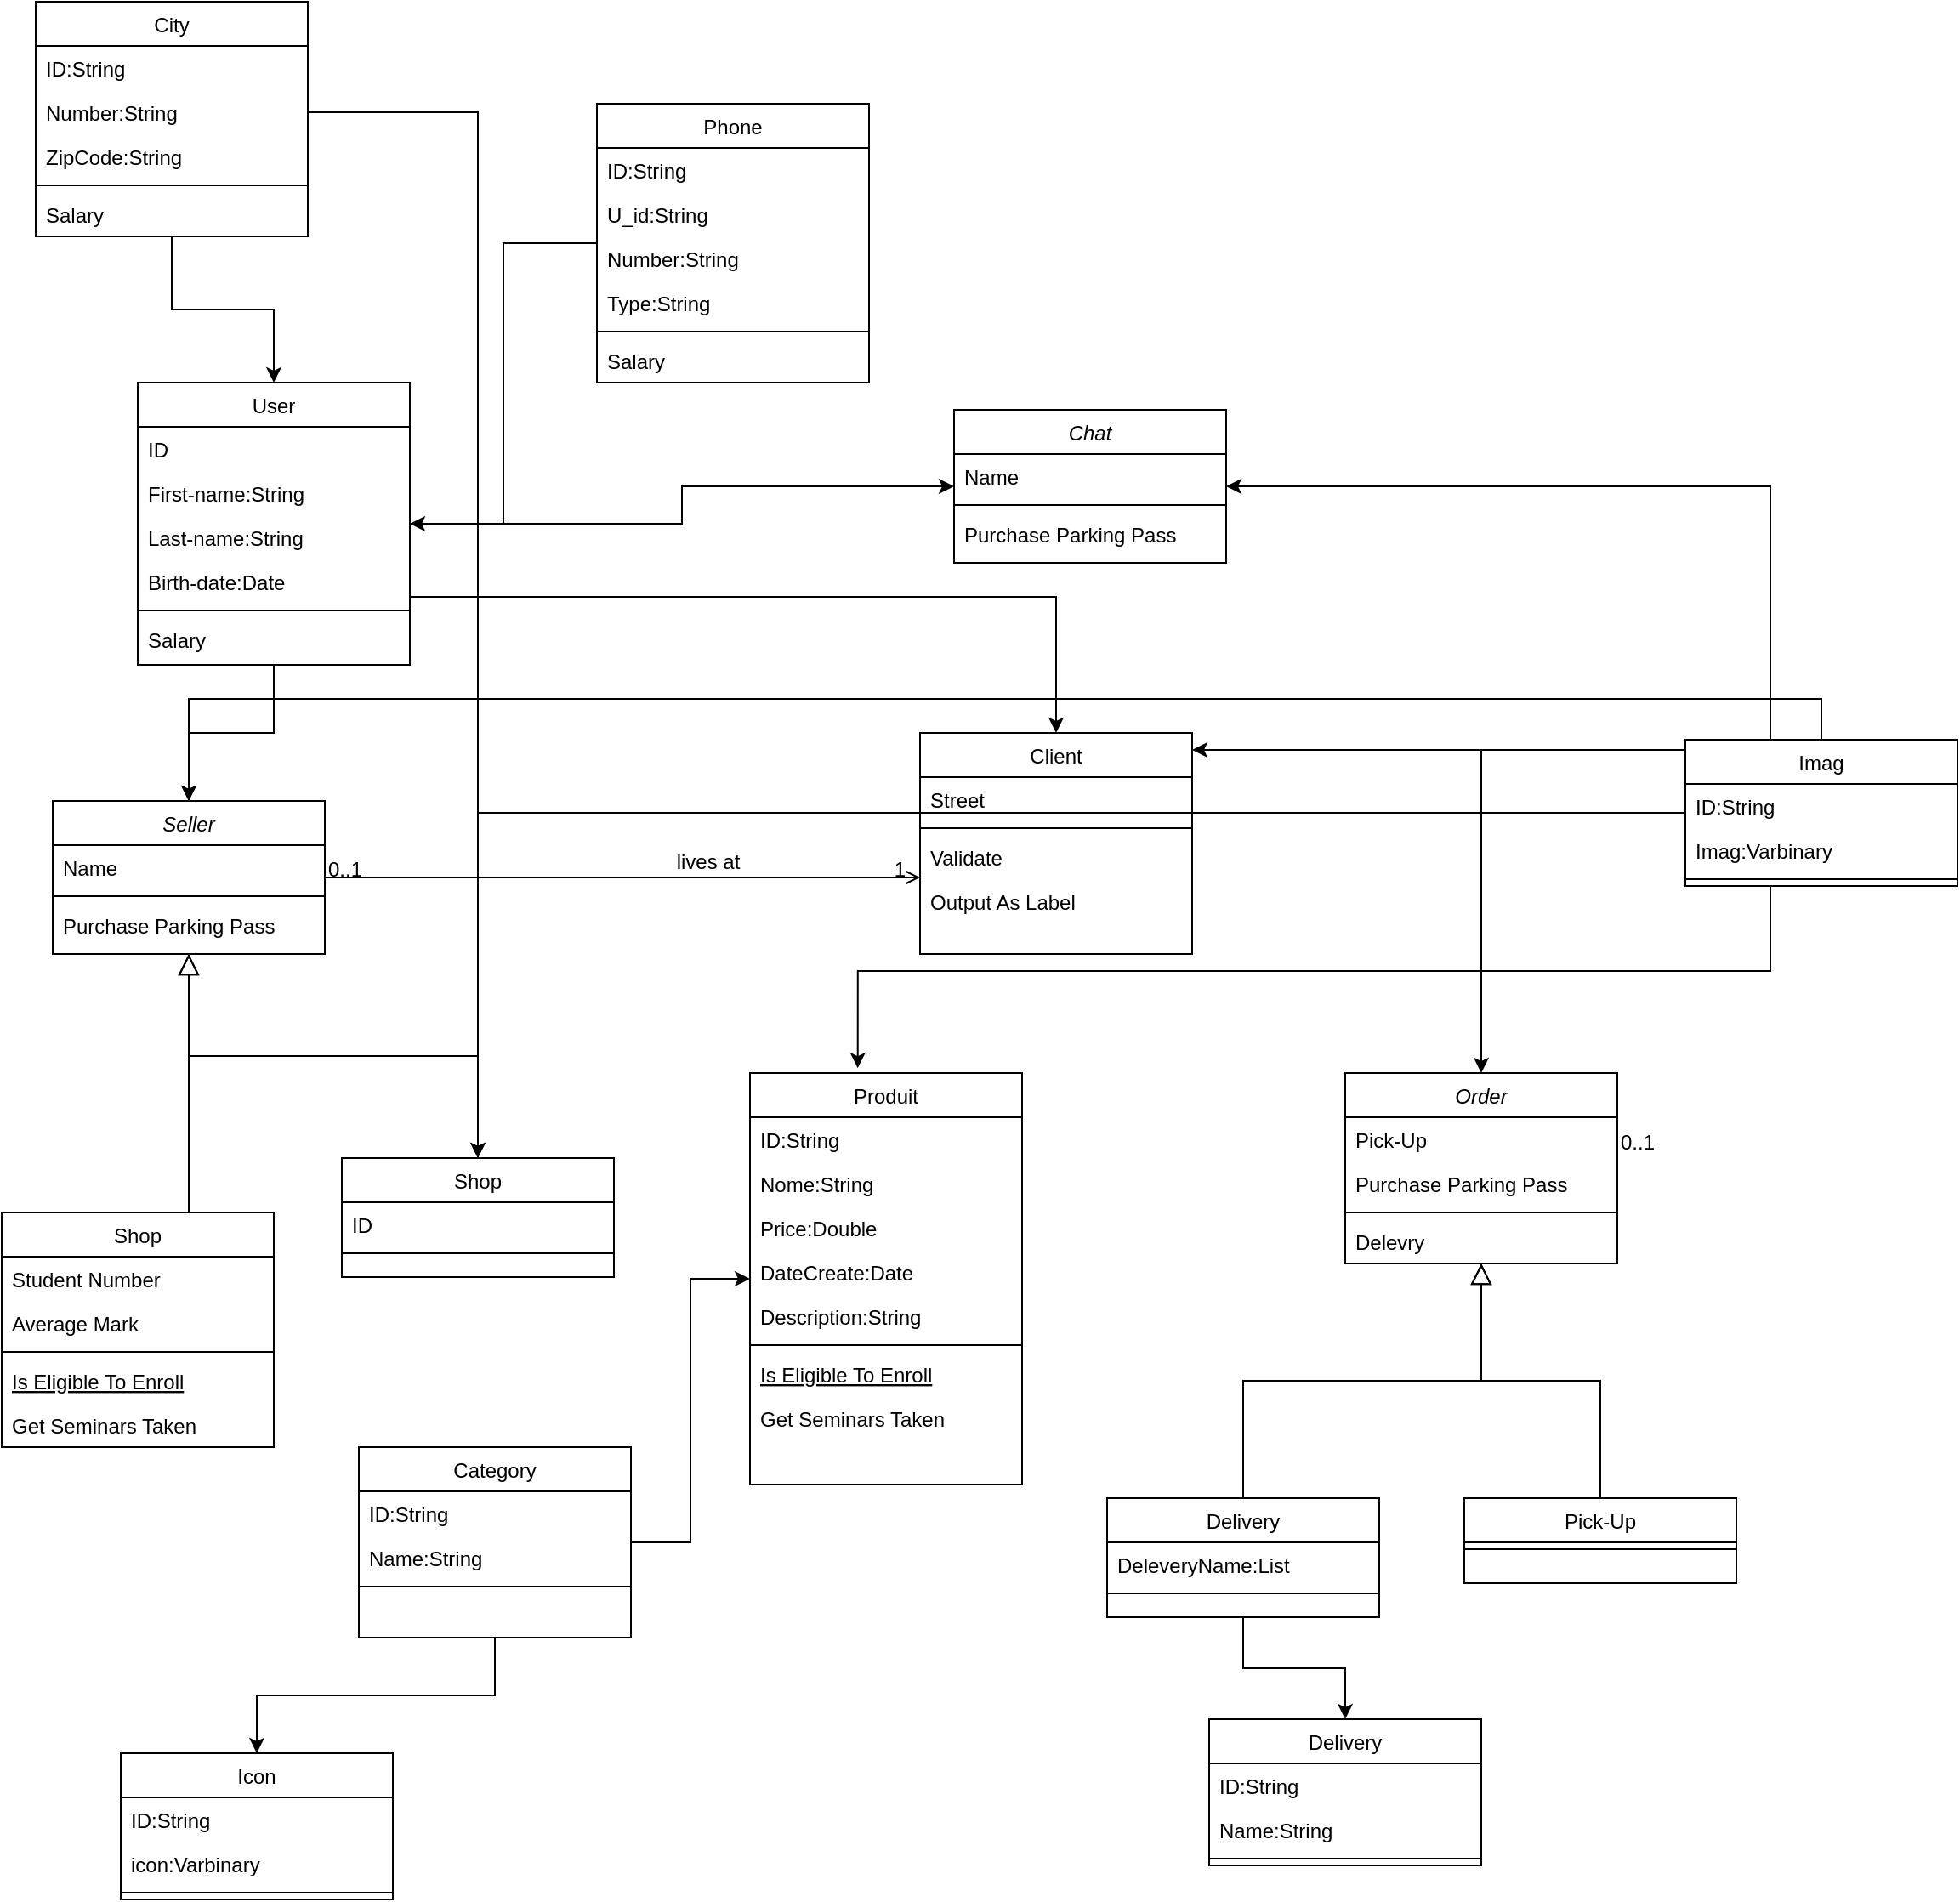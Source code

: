 <mxfile version="14.7.2" type="github">
  <diagram id="C5RBs43oDa-KdzZeNtuy" name="Page-1">
    <mxGraphModel dx="1447" dy="1989" grid="1" gridSize="10" guides="1" tooltips="1" connect="1" arrows="1" fold="1" page="1" pageScale="1" pageWidth="827" pageHeight="1169" math="0" shadow="0">
      <root>
        <mxCell id="WIyWlLk6GJQsqaUBKTNV-0" />
        <mxCell id="WIyWlLk6GJQsqaUBKTNV-1" parent="WIyWlLk6GJQsqaUBKTNV-0" />
        <mxCell id="zkfFHV4jXpPFQw0GAbJ--0" value="Seller" style="swimlane;fontStyle=2;align=center;verticalAlign=top;childLayout=stackLayout;horizontal=1;startSize=26;horizontalStack=0;resizeParent=1;resizeLast=0;collapsible=1;marginBottom=0;rounded=0;shadow=0;strokeWidth=1;" parent="WIyWlLk6GJQsqaUBKTNV-1" vertex="1">
          <mxGeometry x="40" y="230" width="160" height="90" as="geometry">
            <mxRectangle x="230" y="140" width="160" height="26" as="alternateBounds" />
          </mxGeometry>
        </mxCell>
        <mxCell id="zkfFHV4jXpPFQw0GAbJ--1" value="Name" style="text;align=left;verticalAlign=top;spacingLeft=4;spacingRight=4;overflow=hidden;rotatable=0;points=[[0,0.5],[1,0.5]];portConstraint=eastwest;" parent="zkfFHV4jXpPFQw0GAbJ--0" vertex="1">
          <mxGeometry y="26" width="160" height="26" as="geometry" />
        </mxCell>
        <mxCell id="zkfFHV4jXpPFQw0GAbJ--4" value="" style="line;html=1;strokeWidth=1;align=left;verticalAlign=middle;spacingTop=-1;spacingLeft=3;spacingRight=3;rotatable=0;labelPosition=right;points=[];portConstraint=eastwest;" parent="zkfFHV4jXpPFQw0GAbJ--0" vertex="1">
          <mxGeometry y="52" width="160" height="8" as="geometry" />
        </mxCell>
        <mxCell id="zkfFHV4jXpPFQw0GAbJ--5" value="Purchase Parking Pass" style="text;align=left;verticalAlign=top;spacingLeft=4;spacingRight=4;overflow=hidden;rotatable=0;points=[[0,0.5],[1,0.5]];portConstraint=eastwest;" parent="zkfFHV4jXpPFQw0GAbJ--0" vertex="1">
          <mxGeometry y="60" width="160" height="26" as="geometry" />
        </mxCell>
        <mxCell id="zkfFHV4jXpPFQw0GAbJ--6" value="Shop" style="swimlane;fontStyle=0;align=center;verticalAlign=top;childLayout=stackLayout;horizontal=1;startSize=26;horizontalStack=0;resizeParent=1;resizeLast=0;collapsible=1;marginBottom=0;rounded=0;shadow=0;strokeWidth=1;" parent="WIyWlLk6GJQsqaUBKTNV-1" vertex="1">
          <mxGeometry x="10" y="472" width="160" height="138" as="geometry">
            <mxRectangle x="130" y="380" width="160" height="26" as="alternateBounds" />
          </mxGeometry>
        </mxCell>
        <mxCell id="zkfFHV4jXpPFQw0GAbJ--7" value="Student Number" style="text;align=left;verticalAlign=top;spacingLeft=4;spacingRight=4;overflow=hidden;rotatable=0;points=[[0,0.5],[1,0.5]];portConstraint=eastwest;" parent="zkfFHV4jXpPFQw0GAbJ--6" vertex="1">
          <mxGeometry y="26" width="160" height="26" as="geometry" />
        </mxCell>
        <mxCell id="zkfFHV4jXpPFQw0GAbJ--8" value="Average Mark" style="text;align=left;verticalAlign=top;spacingLeft=4;spacingRight=4;overflow=hidden;rotatable=0;points=[[0,0.5],[1,0.5]];portConstraint=eastwest;rounded=0;shadow=0;html=0;" parent="zkfFHV4jXpPFQw0GAbJ--6" vertex="1">
          <mxGeometry y="52" width="160" height="26" as="geometry" />
        </mxCell>
        <mxCell id="zkfFHV4jXpPFQw0GAbJ--9" value="" style="line;html=1;strokeWidth=1;align=left;verticalAlign=middle;spacingTop=-1;spacingLeft=3;spacingRight=3;rotatable=0;labelPosition=right;points=[];portConstraint=eastwest;" parent="zkfFHV4jXpPFQw0GAbJ--6" vertex="1">
          <mxGeometry y="78" width="160" height="8" as="geometry" />
        </mxCell>
        <mxCell id="zkfFHV4jXpPFQw0GAbJ--10" value="Is Eligible To Enroll" style="text;align=left;verticalAlign=top;spacingLeft=4;spacingRight=4;overflow=hidden;rotatable=0;points=[[0,0.5],[1,0.5]];portConstraint=eastwest;fontStyle=4" parent="zkfFHV4jXpPFQw0GAbJ--6" vertex="1">
          <mxGeometry y="86" width="160" height="26" as="geometry" />
        </mxCell>
        <mxCell id="zkfFHV4jXpPFQw0GAbJ--11" value="Get Seminars Taken" style="text;align=left;verticalAlign=top;spacingLeft=4;spacingRight=4;overflow=hidden;rotatable=0;points=[[0,0.5],[1,0.5]];portConstraint=eastwest;" parent="zkfFHV4jXpPFQw0GAbJ--6" vertex="1">
          <mxGeometry y="112" width="160" height="26" as="geometry" />
        </mxCell>
        <mxCell id="zkfFHV4jXpPFQw0GAbJ--12" value="" style="endArrow=block;endSize=10;endFill=0;shadow=0;strokeWidth=1;rounded=0;edgeStyle=elbowEdgeStyle;elbow=vertical;" parent="WIyWlLk6GJQsqaUBKTNV-1" source="zkfFHV4jXpPFQw0GAbJ--6" target="zkfFHV4jXpPFQw0GAbJ--0" edge="1">
          <mxGeometry width="160" relative="1" as="geometry">
            <mxPoint x="200" y="203" as="sourcePoint" />
            <mxPoint x="200" y="203" as="targetPoint" />
            <Array as="points">
              <mxPoint x="120" y="380" />
            </Array>
          </mxGeometry>
        </mxCell>
        <mxCell id="zkfFHV4jXpPFQw0GAbJ--13" value="Shop" style="swimlane;fontStyle=0;align=center;verticalAlign=top;childLayout=stackLayout;horizontal=1;startSize=26;horizontalStack=0;resizeParent=1;resizeLast=0;collapsible=1;marginBottom=0;rounded=0;shadow=0;strokeWidth=1;" parent="WIyWlLk6GJQsqaUBKTNV-1" vertex="1">
          <mxGeometry x="210" y="440" width="160" height="70" as="geometry">
            <mxRectangle x="340" y="380" width="170" height="26" as="alternateBounds" />
          </mxGeometry>
        </mxCell>
        <mxCell id="zkfFHV4jXpPFQw0GAbJ--14" value="ID" style="text;align=left;verticalAlign=top;spacingLeft=4;spacingRight=4;overflow=hidden;rotatable=0;points=[[0,0.5],[1,0.5]];portConstraint=eastwest;" parent="zkfFHV4jXpPFQw0GAbJ--13" vertex="1">
          <mxGeometry y="26" width="160" height="26" as="geometry" />
        </mxCell>
        <mxCell id="zkfFHV4jXpPFQw0GAbJ--15" value="" style="line;html=1;strokeWidth=1;align=left;verticalAlign=middle;spacingTop=-1;spacingLeft=3;spacingRight=3;rotatable=0;labelPosition=right;points=[];portConstraint=eastwest;" parent="zkfFHV4jXpPFQw0GAbJ--13" vertex="1">
          <mxGeometry y="52" width="160" height="8" as="geometry" />
        </mxCell>
        <mxCell id="zkfFHV4jXpPFQw0GAbJ--16" value="" style="endArrow=block;endSize=10;endFill=0;shadow=0;strokeWidth=1;rounded=0;edgeStyle=elbowEdgeStyle;elbow=vertical;" parent="WIyWlLk6GJQsqaUBKTNV-1" source="zkfFHV4jXpPFQw0GAbJ--13" target="zkfFHV4jXpPFQw0GAbJ--0" edge="1">
          <mxGeometry width="160" relative="1" as="geometry">
            <mxPoint x="210" y="373" as="sourcePoint" />
            <mxPoint x="310" y="271" as="targetPoint" />
          </mxGeometry>
        </mxCell>
        <mxCell id="zkfFHV4jXpPFQw0GAbJ--17" value="Client" style="swimlane;fontStyle=0;align=center;verticalAlign=top;childLayout=stackLayout;horizontal=1;startSize=26;horizontalStack=0;resizeParent=1;resizeLast=0;collapsible=1;marginBottom=0;rounded=0;shadow=0;strokeWidth=1;" parent="WIyWlLk6GJQsqaUBKTNV-1" vertex="1">
          <mxGeometry x="550" y="190" width="160" height="130" as="geometry">
            <mxRectangle x="550" y="140" width="160" height="26" as="alternateBounds" />
          </mxGeometry>
        </mxCell>
        <mxCell id="zkfFHV4jXpPFQw0GAbJ--18" value="Street" style="text;align=left;verticalAlign=top;spacingLeft=4;spacingRight=4;overflow=hidden;rotatable=0;points=[[0,0.5],[1,0.5]];portConstraint=eastwest;" parent="zkfFHV4jXpPFQw0GAbJ--17" vertex="1">
          <mxGeometry y="26" width="160" height="26" as="geometry" />
        </mxCell>
        <mxCell id="zkfFHV4jXpPFQw0GAbJ--23" value="" style="line;html=1;strokeWidth=1;align=left;verticalAlign=middle;spacingTop=-1;spacingLeft=3;spacingRight=3;rotatable=0;labelPosition=right;points=[];portConstraint=eastwest;" parent="zkfFHV4jXpPFQw0GAbJ--17" vertex="1">
          <mxGeometry y="52" width="160" height="8" as="geometry" />
        </mxCell>
        <mxCell id="zkfFHV4jXpPFQw0GAbJ--24" value="Validate" style="text;align=left;verticalAlign=top;spacingLeft=4;spacingRight=4;overflow=hidden;rotatable=0;points=[[0,0.5],[1,0.5]];portConstraint=eastwest;" parent="zkfFHV4jXpPFQw0GAbJ--17" vertex="1">
          <mxGeometry y="60" width="160" height="26" as="geometry" />
        </mxCell>
        <mxCell id="zkfFHV4jXpPFQw0GAbJ--25" value="Output As Label" style="text;align=left;verticalAlign=top;spacingLeft=4;spacingRight=4;overflow=hidden;rotatable=0;points=[[0,0.5],[1,0.5]];portConstraint=eastwest;" parent="zkfFHV4jXpPFQw0GAbJ--17" vertex="1">
          <mxGeometry y="86" width="160" height="26" as="geometry" />
        </mxCell>
        <mxCell id="zkfFHV4jXpPFQw0GAbJ--26" value="" style="endArrow=open;shadow=0;strokeWidth=1;rounded=0;endFill=1;edgeStyle=elbowEdgeStyle;elbow=vertical;" parent="WIyWlLk6GJQsqaUBKTNV-1" source="zkfFHV4jXpPFQw0GAbJ--0" target="zkfFHV4jXpPFQw0GAbJ--17" edge="1">
          <mxGeometry x="0.5" y="41" relative="1" as="geometry">
            <mxPoint x="380" y="192" as="sourcePoint" />
            <mxPoint x="540" y="192" as="targetPoint" />
            <mxPoint x="-40" y="32" as="offset" />
          </mxGeometry>
        </mxCell>
        <mxCell id="zkfFHV4jXpPFQw0GAbJ--27" value="0..1" style="resizable=0;align=left;verticalAlign=bottom;labelBackgroundColor=none;fontSize=12;" parent="zkfFHV4jXpPFQw0GAbJ--26" connectable="0" vertex="1">
          <mxGeometry x="-1" relative="1" as="geometry">
            <mxPoint y="4" as="offset" />
          </mxGeometry>
        </mxCell>
        <mxCell id="zkfFHV4jXpPFQw0GAbJ--28" value="1" style="resizable=0;align=right;verticalAlign=bottom;labelBackgroundColor=none;fontSize=12;" parent="zkfFHV4jXpPFQw0GAbJ--26" connectable="0" vertex="1">
          <mxGeometry x="1" relative="1" as="geometry">
            <mxPoint x="-7" y="4" as="offset" />
          </mxGeometry>
        </mxCell>
        <mxCell id="zkfFHV4jXpPFQw0GAbJ--29" value="lives at" style="text;html=1;resizable=0;points=[];;align=center;verticalAlign=middle;labelBackgroundColor=none;rounded=0;shadow=0;strokeWidth=1;fontSize=12;" parent="zkfFHV4jXpPFQw0GAbJ--26" vertex="1" connectable="0">
          <mxGeometry x="0.5" y="49" relative="1" as="geometry">
            <mxPoint x="-38" y="40" as="offset" />
          </mxGeometry>
        </mxCell>
        <mxCell id="lSDASiZeVF4eeY2CgTY7-0" value="Chat" style="swimlane;fontStyle=2;align=center;verticalAlign=top;childLayout=stackLayout;horizontal=1;startSize=26;horizontalStack=0;resizeParent=1;resizeLast=0;collapsible=1;marginBottom=0;rounded=0;shadow=0;strokeWidth=1;" parent="WIyWlLk6GJQsqaUBKTNV-1" vertex="1">
          <mxGeometry x="570" width="160" height="90" as="geometry">
            <mxRectangle x="230" y="140" width="160" height="26" as="alternateBounds" />
          </mxGeometry>
        </mxCell>
        <mxCell id="lSDASiZeVF4eeY2CgTY7-1" value="Name" style="text;align=left;verticalAlign=top;spacingLeft=4;spacingRight=4;overflow=hidden;rotatable=0;points=[[0,0.5],[1,0.5]];portConstraint=eastwest;" parent="lSDASiZeVF4eeY2CgTY7-0" vertex="1">
          <mxGeometry y="26" width="160" height="26" as="geometry" />
        </mxCell>
        <mxCell id="lSDASiZeVF4eeY2CgTY7-2" value="" style="line;html=1;strokeWidth=1;align=left;verticalAlign=middle;spacingTop=-1;spacingLeft=3;spacingRight=3;rotatable=0;labelPosition=right;points=[];portConstraint=eastwest;" parent="lSDASiZeVF4eeY2CgTY7-0" vertex="1">
          <mxGeometry y="52" width="160" height="8" as="geometry" />
        </mxCell>
        <mxCell id="lSDASiZeVF4eeY2CgTY7-3" value="Purchase Parking Pass" style="text;align=left;verticalAlign=top;spacingLeft=4;spacingRight=4;overflow=hidden;rotatable=0;points=[[0,0.5],[1,0.5]];portConstraint=eastwest;" parent="lSDASiZeVF4eeY2CgTY7-0" vertex="1">
          <mxGeometry y="60" width="160" height="26" as="geometry" />
        </mxCell>
        <mxCell id="lSDASiZeVF4eeY2CgTY7-8" value="Produit" style="swimlane;fontStyle=0;align=center;verticalAlign=top;childLayout=stackLayout;horizontal=1;startSize=26;horizontalStack=0;resizeParent=1;resizeLast=0;collapsible=1;marginBottom=0;rounded=0;shadow=0;strokeWidth=1;" parent="WIyWlLk6GJQsqaUBKTNV-1" vertex="1">
          <mxGeometry x="450" y="390" width="160" height="242" as="geometry">
            <mxRectangle x="130" y="380" width="160" height="26" as="alternateBounds" />
          </mxGeometry>
        </mxCell>
        <mxCell id="lSDASiZeVF4eeY2CgTY7-9" value="ID:String" style="text;align=left;verticalAlign=top;spacingLeft=4;spacingRight=4;overflow=hidden;rotatable=0;points=[[0,0.5],[1,0.5]];portConstraint=eastwest;" parent="lSDASiZeVF4eeY2CgTY7-8" vertex="1">
          <mxGeometry y="26" width="160" height="26" as="geometry" />
        </mxCell>
        <mxCell id="lSDASiZeVF4eeY2CgTY7-10" value="Nome:String" style="text;align=left;verticalAlign=top;spacingLeft=4;spacingRight=4;overflow=hidden;rotatable=0;points=[[0,0.5],[1,0.5]];portConstraint=eastwest;rounded=0;shadow=0;html=0;" parent="lSDASiZeVF4eeY2CgTY7-8" vertex="1">
          <mxGeometry y="52" width="160" height="26" as="geometry" />
        </mxCell>
        <mxCell id="lSDASiZeVF4eeY2CgTY7-48" value="Price:Double" style="text;align=left;verticalAlign=top;spacingLeft=4;spacingRight=4;overflow=hidden;rotatable=0;points=[[0,0.5],[1,0.5]];portConstraint=eastwest;rounded=0;shadow=0;html=0;" parent="lSDASiZeVF4eeY2CgTY7-8" vertex="1">
          <mxGeometry y="78" width="160" height="26" as="geometry" />
        </mxCell>
        <mxCell id="lSDASiZeVF4eeY2CgTY7-49" value="DateCreate:Date" style="text;align=left;verticalAlign=top;spacingLeft=4;spacingRight=4;overflow=hidden;rotatable=0;points=[[0,0.5],[1,0.5]];portConstraint=eastwest;rounded=0;shadow=0;html=0;" parent="lSDASiZeVF4eeY2CgTY7-8" vertex="1">
          <mxGeometry y="104" width="160" height="26" as="geometry" />
        </mxCell>
        <mxCell id="lSDASiZeVF4eeY2CgTY7-50" value="Description:String" style="text;align=left;verticalAlign=top;spacingLeft=4;spacingRight=4;overflow=hidden;rotatable=0;points=[[0,0.5],[1,0.5]];portConstraint=eastwest;rounded=0;shadow=0;html=0;" parent="lSDASiZeVF4eeY2CgTY7-8" vertex="1">
          <mxGeometry y="130" width="160" height="26" as="geometry" />
        </mxCell>
        <mxCell id="lSDASiZeVF4eeY2CgTY7-11" value="" style="line;html=1;strokeWidth=1;align=left;verticalAlign=middle;spacingTop=-1;spacingLeft=3;spacingRight=3;rotatable=0;labelPosition=right;points=[];portConstraint=eastwest;" parent="lSDASiZeVF4eeY2CgTY7-8" vertex="1">
          <mxGeometry y="156" width="160" height="8" as="geometry" />
        </mxCell>
        <mxCell id="lSDASiZeVF4eeY2CgTY7-12" value="Is Eligible To Enroll" style="text;align=left;verticalAlign=top;spacingLeft=4;spacingRight=4;overflow=hidden;rotatable=0;points=[[0,0.5],[1,0.5]];portConstraint=eastwest;fontStyle=4" parent="lSDASiZeVF4eeY2CgTY7-8" vertex="1">
          <mxGeometry y="164" width="160" height="26" as="geometry" />
        </mxCell>
        <mxCell id="lSDASiZeVF4eeY2CgTY7-13" value="Get Seminars Taken" style="text;align=left;verticalAlign=top;spacingLeft=4;spacingRight=4;overflow=hidden;rotatable=0;points=[[0,0.5],[1,0.5]];portConstraint=eastwest;" parent="lSDASiZeVF4eeY2CgTY7-8" vertex="1">
          <mxGeometry y="190" width="160" height="26" as="geometry" />
        </mxCell>
        <mxCell id="lSDASiZeVF4eeY2CgTY7-20" value="Order" style="swimlane;fontStyle=2;align=center;verticalAlign=top;childLayout=stackLayout;horizontal=1;startSize=26;horizontalStack=0;resizeParent=1;resizeLast=0;collapsible=1;marginBottom=0;rounded=0;shadow=0;strokeWidth=1;" parent="WIyWlLk6GJQsqaUBKTNV-1" vertex="1">
          <mxGeometry x="800" y="390" width="160" height="112" as="geometry">
            <mxRectangle x="230" y="140" width="160" height="26" as="alternateBounds" />
          </mxGeometry>
        </mxCell>
        <mxCell id="lSDASiZeVF4eeY2CgTY7-34" value="Pick-Up" style="text;align=left;verticalAlign=top;spacingLeft=4;spacingRight=4;overflow=hidden;rotatable=0;points=[[0,0.5],[1,0.5]];portConstraint=eastwest;" parent="lSDASiZeVF4eeY2CgTY7-20" vertex="1">
          <mxGeometry y="26" width="160" height="26" as="geometry" />
        </mxCell>
        <mxCell id="lSDASiZeVF4eeY2CgTY7-23" value="Purchase Parking Pass" style="text;align=left;verticalAlign=top;spacingLeft=4;spacingRight=4;overflow=hidden;rotatable=0;points=[[0,0.5],[1,0.5]];portConstraint=eastwest;" parent="lSDASiZeVF4eeY2CgTY7-20" vertex="1">
          <mxGeometry y="52" width="160" height="26" as="geometry" />
        </mxCell>
        <mxCell id="lSDASiZeVF4eeY2CgTY7-22" value="" style="line;html=1;strokeWidth=1;align=left;verticalAlign=middle;spacingTop=-1;spacingLeft=3;spacingRight=3;rotatable=0;labelPosition=right;points=[];portConstraint=eastwest;" parent="lSDASiZeVF4eeY2CgTY7-20" vertex="1">
          <mxGeometry y="78" width="160" height="8" as="geometry" />
        </mxCell>
        <mxCell id="lSDASiZeVF4eeY2CgTY7-35" value="Delevry" style="text;align=left;verticalAlign=top;spacingLeft=4;spacingRight=4;overflow=hidden;rotatable=0;points=[[0,0.5],[1,0.5]];portConstraint=eastwest;" parent="lSDASiZeVF4eeY2CgTY7-20" vertex="1">
          <mxGeometry y="86" width="160" height="26" as="geometry" />
        </mxCell>
        <mxCell id="lSDASiZeVF4eeY2CgTY7-28" value="" style="endArrow=block;endSize=10;endFill=0;shadow=0;strokeWidth=1;rounded=0;edgeStyle=elbowEdgeStyle;elbow=vertical;exitX=0.5;exitY=0;exitDx=0;exitDy=0;" parent="WIyWlLk6GJQsqaUBKTNV-1" source="lSDASiZeVF4eeY2CgTY7-36" target="lSDASiZeVF4eeY2CgTY7-20" edge="1">
          <mxGeometry width="160" relative="1" as="geometry">
            <mxPoint x="740" y="640" as="sourcePoint" />
            <mxPoint x="860" y="403" as="targetPoint" />
          </mxGeometry>
        </mxCell>
        <mxCell id="lSDASiZeVF4eeY2CgTY7-29" value="Pick-Up" style="swimlane;fontStyle=0;align=center;verticalAlign=top;childLayout=stackLayout;horizontal=1;startSize=26;horizontalStack=0;resizeParent=1;resizeLast=0;collapsible=1;marginBottom=0;rounded=0;shadow=0;strokeWidth=1;" parent="WIyWlLk6GJQsqaUBKTNV-1" vertex="1">
          <mxGeometry x="870" y="640" width="160" height="50" as="geometry">
            <mxRectangle x="340" y="380" width="170" height="26" as="alternateBounds" />
          </mxGeometry>
        </mxCell>
        <mxCell id="lSDASiZeVF4eeY2CgTY7-31" value="" style="line;html=1;strokeWidth=1;align=left;verticalAlign=middle;spacingTop=-1;spacingLeft=3;spacingRight=3;rotatable=0;labelPosition=right;points=[];portConstraint=eastwest;" parent="lSDASiZeVF4eeY2CgTY7-29" vertex="1">
          <mxGeometry y="26" width="160" height="8" as="geometry" />
        </mxCell>
        <mxCell id="lSDASiZeVF4eeY2CgTY7-32" value="" style="endArrow=block;endSize=10;endFill=0;shadow=0;strokeWidth=1;rounded=0;edgeStyle=elbowEdgeStyle;elbow=vertical;" parent="WIyWlLk6GJQsqaUBKTNV-1" source="lSDASiZeVF4eeY2CgTY7-29" target="lSDASiZeVF4eeY2CgTY7-20" edge="1">
          <mxGeometry width="160" relative="1" as="geometry">
            <mxPoint x="870" y="573" as="sourcePoint" />
            <mxPoint x="970" y="471" as="targetPoint" />
          </mxGeometry>
        </mxCell>
        <mxCell id="lSDASiZeVF4eeY2CgTY7-33" value="0..1" style="resizable=0;align=left;verticalAlign=bottom;labelBackgroundColor=none;fontSize=12;" parent="WIyWlLk6GJQsqaUBKTNV-1" connectable="0" vertex="1">
          <mxGeometry x="960.0" y="439.571" as="geometry" />
        </mxCell>
        <mxCell id="lSDASiZeVF4eeY2CgTY7-47" style="edgeStyle=orthogonalEdgeStyle;rounded=0;orthogonalLoop=1;jettySize=auto;html=1;entryX=0.5;entryY=0;entryDx=0;entryDy=0;" parent="WIyWlLk6GJQsqaUBKTNV-1" source="lSDASiZeVF4eeY2CgTY7-36" target="lSDASiZeVF4eeY2CgTY7-43" edge="1">
          <mxGeometry relative="1" as="geometry" />
        </mxCell>
        <mxCell id="lSDASiZeVF4eeY2CgTY7-36" value="Delivery" style="swimlane;fontStyle=0;align=center;verticalAlign=top;childLayout=stackLayout;horizontal=1;startSize=26;horizontalStack=0;resizeParent=1;resizeLast=0;collapsible=1;marginBottom=0;rounded=0;shadow=0;strokeWidth=1;" parent="WIyWlLk6GJQsqaUBKTNV-1" vertex="1">
          <mxGeometry x="660" y="640" width="160" height="70" as="geometry">
            <mxRectangle x="130" y="380" width="160" height="26" as="alternateBounds" />
          </mxGeometry>
        </mxCell>
        <mxCell id="lSDASiZeVF4eeY2CgTY7-37" value="DeleveryName:List" style="text;align=left;verticalAlign=top;spacingLeft=4;spacingRight=4;overflow=hidden;rotatable=0;points=[[0,0.5],[1,0.5]];portConstraint=eastwest;" parent="lSDASiZeVF4eeY2CgTY7-36" vertex="1">
          <mxGeometry y="26" width="160" height="26" as="geometry" />
        </mxCell>
        <mxCell id="lSDASiZeVF4eeY2CgTY7-39" value="" style="line;html=1;strokeWidth=1;align=left;verticalAlign=middle;spacingTop=-1;spacingLeft=3;spacingRight=3;rotatable=0;labelPosition=right;points=[];portConstraint=eastwest;" parent="lSDASiZeVF4eeY2CgTY7-36" vertex="1">
          <mxGeometry y="52" width="160" height="8" as="geometry" />
        </mxCell>
        <mxCell id="lSDASiZeVF4eeY2CgTY7-43" value="Delivery" style="swimlane;fontStyle=0;align=center;verticalAlign=top;childLayout=stackLayout;horizontal=1;startSize=26;horizontalStack=0;resizeParent=1;resizeLast=0;collapsible=1;marginBottom=0;rounded=0;shadow=0;strokeWidth=1;" parent="WIyWlLk6GJQsqaUBKTNV-1" vertex="1">
          <mxGeometry x="720" y="770" width="160" height="86" as="geometry">
            <mxRectangle x="130" y="380" width="160" height="26" as="alternateBounds" />
          </mxGeometry>
        </mxCell>
        <mxCell id="lSDASiZeVF4eeY2CgTY7-44" value="ID:String" style="text;align=left;verticalAlign=top;spacingLeft=4;spacingRight=4;overflow=hidden;rotatable=0;points=[[0,0.5],[1,0.5]];portConstraint=eastwest;" parent="lSDASiZeVF4eeY2CgTY7-43" vertex="1">
          <mxGeometry y="26" width="160" height="26" as="geometry" />
        </mxCell>
        <mxCell id="lSDASiZeVF4eeY2CgTY7-46" value="Name:String" style="text;align=left;verticalAlign=top;spacingLeft=4;spacingRight=4;overflow=hidden;rotatable=0;points=[[0,0.5],[1,0.5]];portConstraint=eastwest;" parent="lSDASiZeVF4eeY2CgTY7-43" vertex="1">
          <mxGeometry y="52" width="160" height="26" as="geometry" />
        </mxCell>
        <mxCell id="lSDASiZeVF4eeY2CgTY7-45" value="" style="line;html=1;strokeWidth=1;align=left;verticalAlign=middle;spacingTop=-1;spacingLeft=3;spacingRight=3;rotatable=0;labelPosition=right;points=[];portConstraint=eastwest;" parent="lSDASiZeVF4eeY2CgTY7-43" vertex="1">
          <mxGeometry y="78" width="160" height="8" as="geometry" />
        </mxCell>
        <mxCell id="lSDASiZeVF4eeY2CgTY7-56" style="edgeStyle=orthogonalEdgeStyle;rounded=0;orthogonalLoop=1;jettySize=auto;html=1;" parent="WIyWlLk6GJQsqaUBKTNV-1" source="lSDASiZeVF4eeY2CgTY7-53" target="lSDASiZeVF4eeY2CgTY7-8" edge="1">
          <mxGeometry relative="1" as="geometry" />
        </mxCell>
        <mxCell id="lSDASiZeVF4eeY2CgTY7-70" style="edgeStyle=orthogonalEdgeStyle;rounded=0;orthogonalLoop=1;jettySize=auto;html=1;entryX=0.5;entryY=0;entryDx=0;entryDy=0;" parent="WIyWlLk6GJQsqaUBKTNV-1" source="lSDASiZeVF4eeY2CgTY7-53" target="lSDASiZeVF4eeY2CgTY7-58" edge="1">
          <mxGeometry relative="1" as="geometry" />
        </mxCell>
        <mxCell id="lSDASiZeVF4eeY2CgTY7-53" value="Category" style="swimlane;fontStyle=0;align=center;verticalAlign=top;childLayout=stackLayout;horizontal=1;startSize=26;horizontalStack=0;resizeParent=1;resizeLast=0;collapsible=1;marginBottom=0;rounded=0;shadow=0;strokeWidth=1;" parent="WIyWlLk6GJQsqaUBKTNV-1" vertex="1">
          <mxGeometry x="220" y="610" width="160" height="112" as="geometry">
            <mxRectangle x="340" y="380" width="170" height="26" as="alternateBounds" />
          </mxGeometry>
        </mxCell>
        <mxCell id="lSDASiZeVF4eeY2CgTY7-54" value="ID:String" style="text;align=left;verticalAlign=top;spacingLeft=4;spacingRight=4;overflow=hidden;rotatable=0;points=[[0,0.5],[1,0.5]];portConstraint=eastwest;" parent="lSDASiZeVF4eeY2CgTY7-53" vertex="1">
          <mxGeometry y="26" width="160" height="26" as="geometry" />
        </mxCell>
        <mxCell id="lSDASiZeVF4eeY2CgTY7-57" value="Name:String" style="text;align=left;verticalAlign=top;spacingLeft=4;spacingRight=4;overflow=hidden;rotatable=0;points=[[0,0.5],[1,0.5]];portConstraint=eastwest;" parent="lSDASiZeVF4eeY2CgTY7-53" vertex="1">
          <mxGeometry y="52" width="160" height="26" as="geometry" />
        </mxCell>
        <mxCell id="lSDASiZeVF4eeY2CgTY7-55" value="" style="line;html=1;strokeWidth=1;align=left;verticalAlign=middle;spacingTop=-1;spacingLeft=3;spacingRight=3;rotatable=0;labelPosition=right;points=[];portConstraint=eastwest;" parent="lSDASiZeVF4eeY2CgTY7-53" vertex="1">
          <mxGeometry y="78" width="160" height="8" as="geometry" />
        </mxCell>
        <mxCell id="lSDASiZeVF4eeY2CgTY7-58" value="Icon" style="swimlane;fontStyle=0;align=center;verticalAlign=top;childLayout=stackLayout;horizontal=1;startSize=26;horizontalStack=0;resizeParent=1;resizeLast=0;collapsible=1;marginBottom=0;rounded=0;shadow=0;strokeWidth=1;" parent="WIyWlLk6GJQsqaUBKTNV-1" vertex="1">
          <mxGeometry x="80" y="790" width="160" height="86" as="geometry">
            <mxRectangle x="340" y="380" width="170" height="26" as="alternateBounds" />
          </mxGeometry>
        </mxCell>
        <mxCell id="lSDASiZeVF4eeY2CgTY7-59" value="ID:String" style="text;align=left;verticalAlign=top;spacingLeft=4;spacingRight=4;overflow=hidden;rotatable=0;points=[[0,0.5],[1,0.5]];portConstraint=eastwest;" parent="lSDASiZeVF4eeY2CgTY7-58" vertex="1">
          <mxGeometry y="26" width="160" height="26" as="geometry" />
        </mxCell>
        <mxCell id="lSDASiZeVF4eeY2CgTY7-60" value="icon:Varbinary" style="text;align=left;verticalAlign=top;spacingLeft=4;spacingRight=4;overflow=hidden;rotatable=0;points=[[0,0.5],[1,0.5]];portConstraint=eastwest;" parent="lSDASiZeVF4eeY2CgTY7-58" vertex="1">
          <mxGeometry y="52" width="160" height="26" as="geometry" />
        </mxCell>
        <mxCell id="lSDASiZeVF4eeY2CgTY7-61" value="" style="line;html=1;strokeWidth=1;align=left;verticalAlign=middle;spacingTop=-1;spacingLeft=3;spacingRight=3;rotatable=0;labelPosition=right;points=[];portConstraint=eastwest;" parent="lSDASiZeVF4eeY2CgTY7-58" vertex="1">
          <mxGeometry y="78" width="160" height="8" as="geometry" />
        </mxCell>
        <mxCell id="lSDASiZeVF4eeY2CgTY7-77" style="edgeStyle=orthogonalEdgeStyle;rounded=0;orthogonalLoop=1;jettySize=auto;html=1;entryX=0.396;entryY=-0.012;entryDx=0;entryDy=0;entryPerimeter=0;" parent="WIyWlLk6GJQsqaUBKTNV-1" source="lSDASiZeVF4eeY2CgTY7-71" target="lSDASiZeVF4eeY2CgTY7-8" edge="1">
          <mxGeometry relative="1" as="geometry">
            <Array as="points">
              <mxPoint x="1050" y="330" />
              <mxPoint x="513" y="330" />
            </Array>
          </mxGeometry>
        </mxCell>
        <mxCell id="lSDASiZeVF4eeY2CgTY7-81" style="edgeStyle=orthogonalEdgeStyle;rounded=0;orthogonalLoop=1;jettySize=auto;html=1;" parent="WIyWlLk6GJQsqaUBKTNV-1" source="lSDASiZeVF4eeY2CgTY7-71" target="lSDASiZeVF4eeY2CgTY7-0" edge="1">
          <mxGeometry relative="1" as="geometry">
            <Array as="points">
              <mxPoint x="1050" y="45" />
            </Array>
          </mxGeometry>
        </mxCell>
        <mxCell id="lSDASiZeVF4eeY2CgTY7-82" style="edgeStyle=orthogonalEdgeStyle;rounded=0;orthogonalLoop=1;jettySize=auto;html=1;" parent="WIyWlLk6GJQsqaUBKTNV-1" source="lSDASiZeVF4eeY2CgTY7-71" target="lSDASiZeVF4eeY2CgTY7-20" edge="1">
          <mxGeometry relative="1" as="geometry">
            <Array as="points">
              <mxPoint x="880" y="200" />
            </Array>
          </mxGeometry>
        </mxCell>
        <mxCell id="lSDASiZeVF4eeY2CgTY7-83" style="edgeStyle=orthogonalEdgeStyle;rounded=0;orthogonalLoop=1;jettySize=auto;html=1;" parent="WIyWlLk6GJQsqaUBKTNV-1" source="lSDASiZeVF4eeY2CgTY7-71" target="zkfFHV4jXpPFQw0GAbJ--17" edge="1">
          <mxGeometry relative="1" as="geometry">
            <Array as="points">
              <mxPoint x="960" y="200" />
              <mxPoint x="960" y="200" />
            </Array>
          </mxGeometry>
        </mxCell>
        <mxCell id="inPbh-ANOGGjhUP9g02m-28" style="edgeStyle=orthogonalEdgeStyle;rounded=0;orthogonalLoop=1;jettySize=auto;html=1;entryX=0.5;entryY=0;entryDx=0;entryDy=0;" edge="1" parent="WIyWlLk6GJQsqaUBKTNV-1" source="lSDASiZeVF4eeY2CgTY7-71" target="zkfFHV4jXpPFQw0GAbJ--0">
          <mxGeometry relative="1" as="geometry">
            <Array as="points">
              <mxPoint x="1080" y="170" />
              <mxPoint x="120" y="170" />
            </Array>
          </mxGeometry>
        </mxCell>
        <mxCell id="inPbh-ANOGGjhUP9g02m-33" style="edgeStyle=orthogonalEdgeStyle;rounded=0;orthogonalLoop=1;jettySize=auto;html=1;entryX=0.5;entryY=0;entryDx=0;entryDy=0;" edge="1" parent="WIyWlLk6GJQsqaUBKTNV-1" source="lSDASiZeVF4eeY2CgTY7-71" target="zkfFHV4jXpPFQw0GAbJ--13">
          <mxGeometry relative="1" as="geometry" />
        </mxCell>
        <mxCell id="lSDASiZeVF4eeY2CgTY7-71" value="Imag" style="swimlane;fontStyle=0;align=center;verticalAlign=top;childLayout=stackLayout;horizontal=1;startSize=26;horizontalStack=0;resizeParent=1;resizeLast=0;collapsible=1;marginBottom=0;rounded=0;shadow=0;strokeWidth=1;" parent="WIyWlLk6GJQsqaUBKTNV-1" vertex="1">
          <mxGeometry x="1000" y="194" width="160" height="86" as="geometry">
            <mxRectangle x="340" y="380" width="170" height="26" as="alternateBounds" />
          </mxGeometry>
        </mxCell>
        <mxCell id="lSDASiZeVF4eeY2CgTY7-72" value="ID:String" style="text;align=left;verticalAlign=top;spacingLeft=4;spacingRight=4;overflow=hidden;rotatable=0;points=[[0,0.5],[1,0.5]];portConstraint=eastwest;" parent="lSDASiZeVF4eeY2CgTY7-71" vertex="1">
          <mxGeometry y="26" width="160" height="26" as="geometry" />
        </mxCell>
        <mxCell id="lSDASiZeVF4eeY2CgTY7-73" value="Imag:Varbinary" style="text;align=left;verticalAlign=top;spacingLeft=4;spacingRight=4;overflow=hidden;rotatable=0;points=[[0,0.5],[1,0.5]];portConstraint=eastwest;" parent="lSDASiZeVF4eeY2CgTY7-71" vertex="1">
          <mxGeometry y="52" width="160" height="26" as="geometry" />
        </mxCell>
        <mxCell id="lSDASiZeVF4eeY2CgTY7-74" value="" style="line;html=1;strokeWidth=1;align=left;verticalAlign=middle;spacingTop=-1;spacingLeft=3;spacingRight=3;rotatable=0;labelPosition=right;points=[];portConstraint=eastwest;" parent="lSDASiZeVF4eeY2CgTY7-71" vertex="1">
          <mxGeometry y="78" width="160" height="8" as="geometry" />
        </mxCell>
        <mxCell id="lSDASiZeVF4eeY2CgTY7-87" style="edgeStyle=orthogonalEdgeStyle;rounded=0;orthogonalLoop=1;jettySize=auto;html=1;" parent="WIyWlLk6GJQsqaUBKTNV-1" source="lSDASiZeVF4eeY2CgTY7-84" target="lSDASiZeVF4eeY2CgTY7-0" edge="1">
          <mxGeometry relative="1" as="geometry" />
        </mxCell>
        <mxCell id="inPbh-ANOGGjhUP9g02m-29" style="edgeStyle=orthogonalEdgeStyle;rounded=0;orthogonalLoop=1;jettySize=auto;html=1;" edge="1" parent="WIyWlLk6GJQsqaUBKTNV-1" source="lSDASiZeVF4eeY2CgTY7-84" target="zkfFHV4jXpPFQw0GAbJ--0">
          <mxGeometry relative="1" as="geometry" />
        </mxCell>
        <mxCell id="inPbh-ANOGGjhUP9g02m-30" style="edgeStyle=orthogonalEdgeStyle;rounded=0;orthogonalLoop=1;jettySize=auto;html=1;entryX=0.5;entryY=0;entryDx=0;entryDy=0;" edge="1" parent="WIyWlLk6GJQsqaUBKTNV-1" source="lSDASiZeVF4eeY2CgTY7-84" target="zkfFHV4jXpPFQw0GAbJ--17">
          <mxGeometry relative="1" as="geometry">
            <Array as="points">
              <mxPoint x="630" y="110" />
            </Array>
          </mxGeometry>
        </mxCell>
        <mxCell id="lSDASiZeVF4eeY2CgTY7-84" value="User" style="swimlane;fontStyle=0;align=center;verticalAlign=top;childLayout=stackLayout;horizontal=1;startSize=26;horizontalStack=0;resizeParent=1;resizeLast=0;collapsible=1;marginBottom=0;rounded=0;shadow=0;strokeWidth=1;" parent="WIyWlLk6GJQsqaUBKTNV-1" vertex="1">
          <mxGeometry x="90" y="-16" width="160" height="166" as="geometry">
            <mxRectangle x="340" y="380" width="170" height="26" as="alternateBounds" />
          </mxGeometry>
        </mxCell>
        <mxCell id="lSDASiZeVF4eeY2CgTY7-85" value="ID" style="text;align=left;verticalAlign=top;spacingLeft=4;spacingRight=4;overflow=hidden;rotatable=0;points=[[0,0.5],[1,0.5]];portConstraint=eastwest;" parent="lSDASiZeVF4eeY2CgTY7-84" vertex="1">
          <mxGeometry y="26" width="160" height="26" as="geometry" />
        </mxCell>
        <mxCell id="lSDASiZeVF4eeY2CgTY7-88" value="First-name:String" style="text;align=left;verticalAlign=top;spacingLeft=4;spacingRight=4;overflow=hidden;rotatable=0;points=[[0,0.5],[1,0.5]];portConstraint=eastwest;" parent="lSDASiZeVF4eeY2CgTY7-84" vertex="1">
          <mxGeometry y="52" width="160" height="26" as="geometry" />
        </mxCell>
        <mxCell id="lSDASiZeVF4eeY2CgTY7-89" value="Last-name:String" style="text;align=left;verticalAlign=top;spacingLeft=4;spacingRight=4;overflow=hidden;rotatable=0;points=[[0,0.5],[1,0.5]];portConstraint=eastwest;" parent="lSDASiZeVF4eeY2CgTY7-84" vertex="1">
          <mxGeometry y="78" width="160" height="26" as="geometry" />
        </mxCell>
        <mxCell id="lSDASiZeVF4eeY2CgTY7-90" value="Birth-date:Date" style="text;align=left;verticalAlign=top;spacingLeft=4;spacingRight=4;overflow=hidden;rotatable=0;points=[[0,0.5],[1,0.5]];portConstraint=eastwest;" parent="lSDASiZeVF4eeY2CgTY7-84" vertex="1">
          <mxGeometry y="104" width="160" height="26" as="geometry" />
        </mxCell>
        <mxCell id="lSDASiZeVF4eeY2CgTY7-86" value="" style="line;html=1;strokeWidth=1;align=left;verticalAlign=middle;spacingTop=-1;spacingLeft=3;spacingRight=3;rotatable=0;labelPosition=right;points=[];portConstraint=eastwest;" parent="lSDASiZeVF4eeY2CgTY7-84" vertex="1">
          <mxGeometry y="130" width="160" height="8" as="geometry" />
        </mxCell>
        <mxCell id="lSDASiZeVF4eeY2CgTY7-91" value="Salary" style="text;align=left;verticalAlign=top;spacingLeft=4;spacingRight=4;overflow=hidden;rotatable=0;points=[[0,0.5],[1,0.5]];portConstraint=eastwest;" parent="lSDASiZeVF4eeY2CgTY7-84" vertex="1">
          <mxGeometry y="138" width="160" height="26" as="geometry" />
        </mxCell>
        <mxCell id="inPbh-ANOGGjhUP9g02m-7" style="edgeStyle=orthogonalEdgeStyle;rounded=0;orthogonalLoop=1;jettySize=auto;html=1;" edge="1" parent="WIyWlLk6GJQsqaUBKTNV-1" source="inPbh-ANOGGjhUP9g02m-0" target="lSDASiZeVF4eeY2CgTY7-84">
          <mxGeometry relative="1" as="geometry" />
        </mxCell>
        <mxCell id="inPbh-ANOGGjhUP9g02m-0" value="Phone" style="swimlane;fontStyle=0;align=center;verticalAlign=top;childLayout=stackLayout;horizontal=1;startSize=26;horizontalStack=0;resizeParent=1;resizeLast=0;collapsible=1;marginBottom=0;rounded=0;shadow=0;strokeWidth=1;" vertex="1" parent="WIyWlLk6GJQsqaUBKTNV-1">
          <mxGeometry x="360" y="-180" width="160" height="164" as="geometry">
            <mxRectangle x="340" y="380" width="170" height="26" as="alternateBounds" />
          </mxGeometry>
        </mxCell>
        <mxCell id="inPbh-ANOGGjhUP9g02m-1" value="ID:String" style="text;align=left;verticalAlign=top;spacingLeft=4;spacingRight=4;overflow=hidden;rotatable=0;points=[[0,0.5],[1,0.5]];portConstraint=eastwest;" vertex="1" parent="inPbh-ANOGGjhUP9g02m-0">
          <mxGeometry y="26" width="160" height="26" as="geometry" />
        </mxCell>
        <mxCell id="inPbh-ANOGGjhUP9g02m-2" value="U_id:String" style="text;align=left;verticalAlign=top;spacingLeft=4;spacingRight=4;overflow=hidden;rotatable=0;points=[[0,0.5],[1,0.5]];portConstraint=eastwest;" vertex="1" parent="inPbh-ANOGGjhUP9g02m-0">
          <mxGeometry y="52" width="160" height="26" as="geometry" />
        </mxCell>
        <mxCell id="inPbh-ANOGGjhUP9g02m-3" value="Number:String" style="text;align=left;verticalAlign=top;spacingLeft=4;spacingRight=4;overflow=hidden;rotatable=0;points=[[0,0.5],[1,0.5]];portConstraint=eastwest;" vertex="1" parent="inPbh-ANOGGjhUP9g02m-0">
          <mxGeometry y="78" width="160" height="26" as="geometry" />
        </mxCell>
        <mxCell id="inPbh-ANOGGjhUP9g02m-4" value="Type:String" style="text;align=left;verticalAlign=top;spacingLeft=4;spacingRight=4;overflow=hidden;rotatable=0;points=[[0,0.5],[1,0.5]];portConstraint=eastwest;" vertex="1" parent="inPbh-ANOGGjhUP9g02m-0">
          <mxGeometry y="104" width="160" height="26" as="geometry" />
        </mxCell>
        <mxCell id="inPbh-ANOGGjhUP9g02m-5" value="" style="line;html=1;strokeWidth=1;align=left;verticalAlign=middle;spacingTop=-1;spacingLeft=3;spacingRight=3;rotatable=0;labelPosition=right;points=[];portConstraint=eastwest;" vertex="1" parent="inPbh-ANOGGjhUP9g02m-0">
          <mxGeometry y="130" width="160" height="8" as="geometry" />
        </mxCell>
        <mxCell id="inPbh-ANOGGjhUP9g02m-6" value="Salary" style="text;align=left;verticalAlign=top;spacingLeft=4;spacingRight=4;overflow=hidden;rotatable=0;points=[[0,0.5],[1,0.5]];portConstraint=eastwest;" vertex="1" parent="inPbh-ANOGGjhUP9g02m-0">
          <mxGeometry y="138" width="160" height="26" as="geometry" />
        </mxCell>
        <mxCell id="inPbh-ANOGGjhUP9g02m-18" style="edgeStyle=orthogonalEdgeStyle;rounded=0;orthogonalLoop=1;jettySize=auto;html=1;" edge="1" parent="WIyWlLk6GJQsqaUBKTNV-1" source="inPbh-ANOGGjhUP9g02m-11" target="lSDASiZeVF4eeY2CgTY7-84">
          <mxGeometry relative="1" as="geometry" />
        </mxCell>
        <mxCell id="inPbh-ANOGGjhUP9g02m-11" value="City" style="swimlane;fontStyle=0;align=center;verticalAlign=top;childLayout=stackLayout;horizontal=1;startSize=26;horizontalStack=0;resizeParent=1;resizeLast=0;collapsible=1;marginBottom=0;rounded=0;shadow=0;strokeWidth=1;" vertex="1" parent="WIyWlLk6GJQsqaUBKTNV-1">
          <mxGeometry x="30" y="-240" width="160" height="138" as="geometry">
            <mxRectangle x="340" y="380" width="170" height="26" as="alternateBounds" />
          </mxGeometry>
        </mxCell>
        <mxCell id="inPbh-ANOGGjhUP9g02m-12" value="ID:String" style="text;align=left;verticalAlign=top;spacingLeft=4;spacingRight=4;overflow=hidden;rotatable=0;points=[[0,0.5],[1,0.5]];portConstraint=eastwest;" vertex="1" parent="inPbh-ANOGGjhUP9g02m-11">
          <mxGeometry y="26" width="160" height="26" as="geometry" />
        </mxCell>
        <mxCell id="inPbh-ANOGGjhUP9g02m-14" value="Number:String" style="text;align=left;verticalAlign=top;spacingLeft=4;spacingRight=4;overflow=hidden;rotatable=0;points=[[0,0.5],[1,0.5]];portConstraint=eastwest;" vertex="1" parent="inPbh-ANOGGjhUP9g02m-11">
          <mxGeometry y="52" width="160" height="26" as="geometry" />
        </mxCell>
        <mxCell id="inPbh-ANOGGjhUP9g02m-20" value="ZipCode:String" style="text;align=left;verticalAlign=top;spacingLeft=4;spacingRight=4;overflow=hidden;rotatable=0;points=[[0,0.5],[1,0.5]];portConstraint=eastwest;" vertex="1" parent="inPbh-ANOGGjhUP9g02m-11">
          <mxGeometry y="78" width="160" height="26" as="geometry" />
        </mxCell>
        <mxCell id="inPbh-ANOGGjhUP9g02m-16" value="" style="line;html=1;strokeWidth=1;align=left;verticalAlign=middle;spacingTop=-1;spacingLeft=3;spacingRight=3;rotatable=0;labelPosition=right;points=[];portConstraint=eastwest;" vertex="1" parent="inPbh-ANOGGjhUP9g02m-11">
          <mxGeometry y="104" width="160" height="8" as="geometry" />
        </mxCell>
        <mxCell id="inPbh-ANOGGjhUP9g02m-17" value="Salary" style="text;align=left;verticalAlign=top;spacingLeft=4;spacingRight=4;overflow=hidden;rotatable=0;points=[[0,0.5],[1,0.5]];portConstraint=eastwest;" vertex="1" parent="inPbh-ANOGGjhUP9g02m-11">
          <mxGeometry y="112" width="160" height="26" as="geometry" />
        </mxCell>
        <mxCell id="inPbh-ANOGGjhUP9g02m-31" style="edgeStyle=orthogonalEdgeStyle;rounded=0;orthogonalLoop=1;jettySize=auto;html=1;entryX=0.5;entryY=0;entryDx=0;entryDy=0;" edge="1" parent="WIyWlLk6GJQsqaUBKTNV-1" source="inPbh-ANOGGjhUP9g02m-14" target="zkfFHV4jXpPFQw0GAbJ--13">
          <mxGeometry relative="1" as="geometry">
            <Array as="points">
              <mxPoint x="290" y="-175" />
            </Array>
          </mxGeometry>
        </mxCell>
      </root>
    </mxGraphModel>
  </diagram>
</mxfile>
